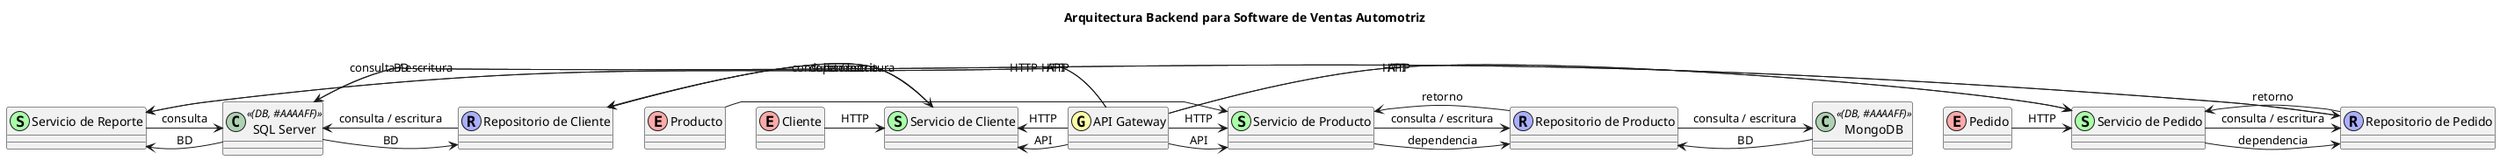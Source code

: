 @startuml
title Arquitectura Backend para Software de Ventas Automotriz

!define Table(name,desc) class name as "desc" { }
!define Entity(name,desc) class name as "desc" << (E, #FFAAAA) >>
!define Service(name,desc) class name as "desc" << (S, #AAFFAA) >>
!define Repository(name,desc) class name as "desc" << (R, #AAAFFF) >>
!define APIGateway(name,desc) class name as "desc" << (G, #FFFFAA) >>
!define Database(name,desc) class name as "desc" << (DB, #AAAAFF) >>

Entity(Client, "Cliente")
Entity(Product, "Producto")
Entity(Order, "Pedido")

Service(ClientService, "Servicio de Cliente")
Service(ProductService, "Servicio de Producto")
Service(OrderService, "Servicio de Pedido")
Service(ReportService, "Servicio de Reporte")

Repository(ClientRepository, "Repositorio de Cliente")
Repository(ProductRepository, "Repositorio de Producto")
Repository(OrderRepository, "Repositorio de Pedido")

APIGateway(APIGateway, "API Gateway")

Database(SQLServer, "SQL Server")
Database(MongoDB, "MongoDB")

Client -> ClientService : HTTP
ClientService -> ClientRepository : consulta / escritura
ClientRepository -> SQLServer : consulta / escritura

Product -> ProductService : HTTP
ProductService -> ProductRepository : consulta / escritura
ProductRepository -> MongoDB : consulta / escritura

Order -> OrderService : HTTP
OrderService -> OrderRepository : consulta / escritura
OrderRepository -> SQLServer : consulta / escritura

ReportService -> SQLServer : consulta

APIGateway -> ClientService : HTTP
APIGateway -> ProductService : HTTP
APIGateway -> OrderService : HTTP
APIGateway -> ReportService : HTTP

ClientService -up-> ClientRepository : dependencia
ClientRepository -down-> ClientService : retorno
ProductService -up-> ProductRepository : dependencia
ProductRepository -down-> ProductService : retorno
OrderService -up-> OrderRepository : dependencia
OrderRepository -down-> OrderService : retorno

SQLServer -right-> ClientRepository : BD
SQLServer -right-> OrderRepository : BD
SQLServer -right-> ReportService : BD

MongoDB -right-> ProductRepository : BD

APIGateway -up-> ClientService : API
APIGateway -up-> ProductService : API
APIGateway -up-> OrderService : API
APIGateway -up-> ReportService : API

@enduml
